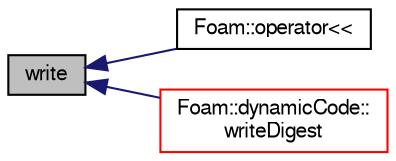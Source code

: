 digraph "write"
{
  bgcolor="transparent";
  edge [fontname="FreeSans",fontsize="10",labelfontname="FreeSans",labelfontsize="10"];
  node [fontname="FreeSans",fontsize="10",shape=record];
  rankdir="LR";
  Node74 [label="write",height=0.2,width=0.4,color="black", fillcolor="grey75", style="filled", fontcolor="black"];
  Node74 -> Node75 [dir="back",color="midnightblue",fontsize="10",style="solid",fontname="FreeSans"];
  Node75 [label="Foam::operator\<\<",height=0.2,width=0.4,color="black",URL="$a21124.html#a2d853c9ab9ca1ff01398c917c214f97a"];
  Node74 -> Node76 [dir="back",color="midnightblue",fontsize="10",style="solid",fontname="FreeSans"];
  Node76 [label="Foam::dynamicCode::\lwriteDigest",height=0.2,width=0.4,color="red",URL="$a26070.html#ab628f8171d7bdd58a9c7524e172d245a",tooltip="Write digest to Make/SHA1Digest. "];
}

